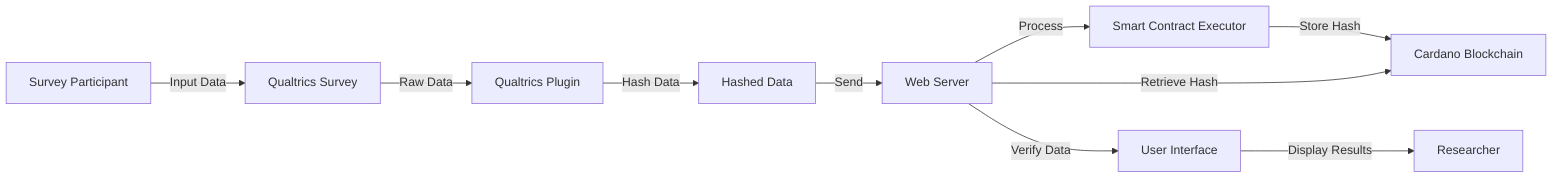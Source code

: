graph LR
    A[Survey Participant] -->|Input Data| B[Qualtrics Survey]
    B -->|Raw Data| C[Qualtrics Plugin]
    C -->|Hash Data| D[Hashed Data]
    D -->|Send| E[Web Server]
    E -->|Process| F[Smart Contract Executor]
    F -->|Store Hash| G[Cardano Blockchain]
    E -->|Retrieve Hash| G
    E -->|Verify Data| H[User Interface]
    H -->|Display Results| I[Researcher]